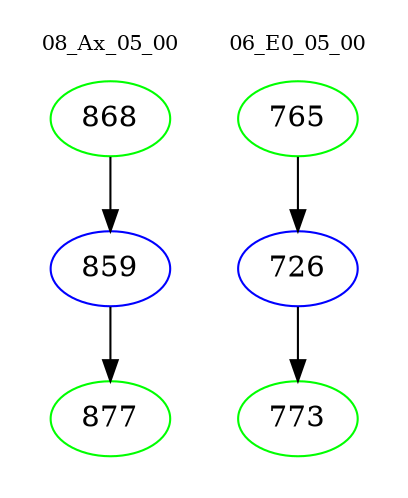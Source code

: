 digraph{
subgraph cluster_0 {
color = white
label = "08_Ax_05_00";
fontsize=10;
T0_868 [label="868", color="green"]
T0_868 -> T0_859 [color="black"]
T0_859 [label="859", color="blue"]
T0_859 -> T0_877 [color="black"]
T0_877 [label="877", color="green"]
}
subgraph cluster_1 {
color = white
label = "06_E0_05_00";
fontsize=10;
T1_765 [label="765", color="green"]
T1_765 -> T1_726 [color="black"]
T1_726 [label="726", color="blue"]
T1_726 -> T1_773 [color="black"]
T1_773 [label="773", color="green"]
}
}
